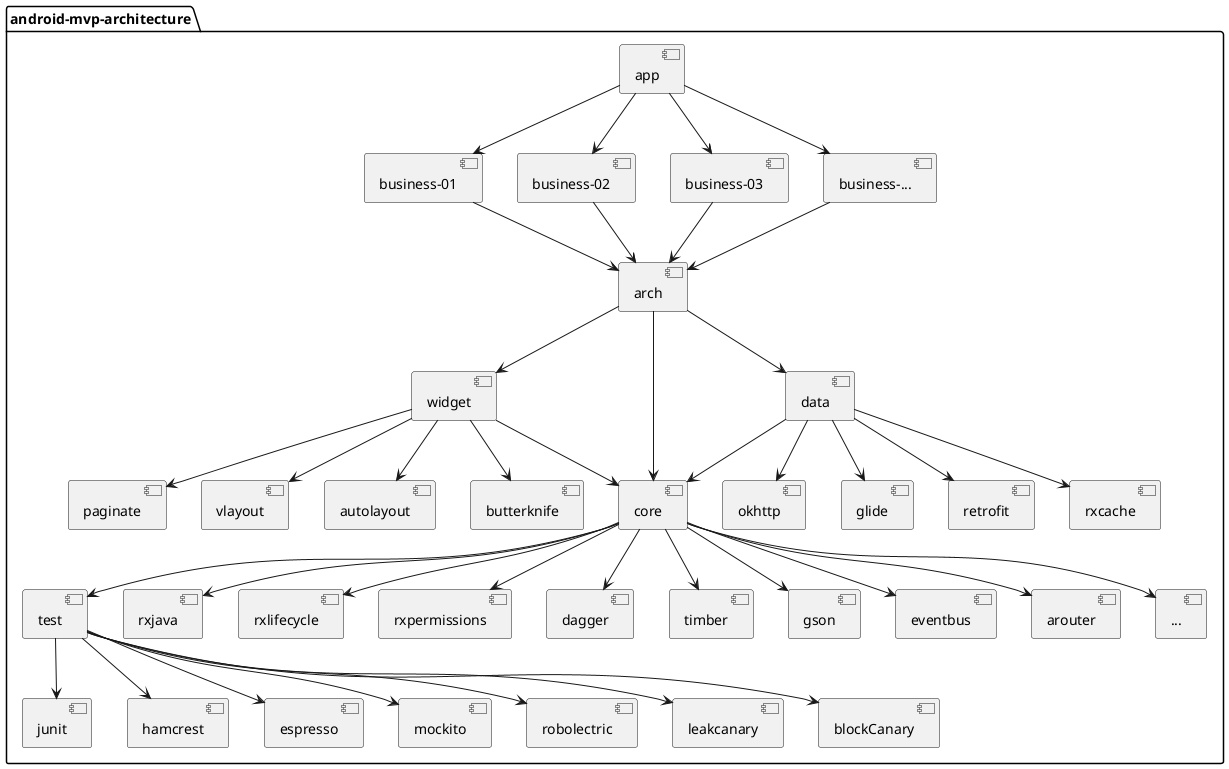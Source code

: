 @startuml

package "android-mvp-architecture" {

 [test] --> [junit]
 [test] --> [hamcrest]
 [test] --> [espresso]
 [test] --> [mockito]
 [test] --> [robolectric]
 [test] --> [leakcanary]
 [test] --> [blockCanary]

 [core] --> [test]
 [core] --> [rxjava]
 [core] --> [rxlifecycle]
 [core] --> [rxpermissions]
 [core] --> [dagger]
 [core] --> [timber]
 [core] --> [gson]
 [core] --> [eventbus]
 [core] --> [arouter]
 [core] --> [...]

 [widget] --> [core]
 [widget] --> [vlayout]
 [widget] --> [autolayout]
 [widget] --> [butterknife]
 [widget] --> [paginate]

 [data] --> [retrofit]
 [data] --> [rxcache]
 [data] --> [okhttp]
 [data] --> [glide]
 [data] --> [core]

 [arch] --> [data]
 [arch] --> [widget]
 [arch] --> [core]

 [business-01] --> [arch]
 [business-02] --> [arch]
 [business-03] --> [arch]
 [business-...] --> [arch]

 [app] --> [business-01]
 [app] --> [business-02]
 [app] --> [business-03]
 [app] --> [business-...]
}

@enduml